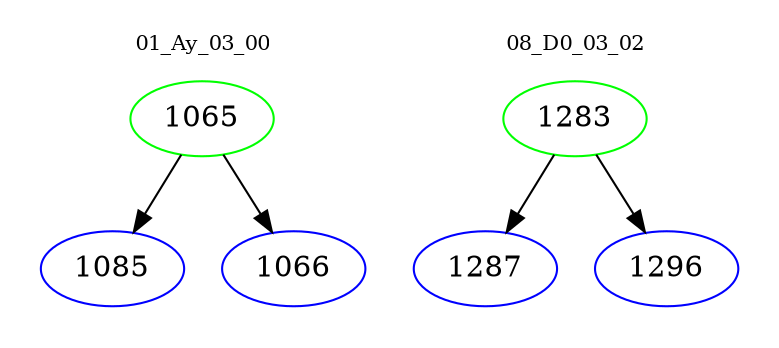 digraph{
subgraph cluster_0 {
color = white
label = "01_Ay_03_00";
fontsize=10;
T0_1065 [label="1065", color="green"]
T0_1065 -> T0_1085 [color="black"]
T0_1085 [label="1085", color="blue"]
T0_1065 -> T0_1066 [color="black"]
T0_1066 [label="1066", color="blue"]
}
subgraph cluster_1 {
color = white
label = "08_D0_03_02";
fontsize=10;
T1_1283 [label="1283", color="green"]
T1_1283 -> T1_1287 [color="black"]
T1_1287 [label="1287", color="blue"]
T1_1283 -> T1_1296 [color="black"]
T1_1296 [label="1296", color="blue"]
}
}
